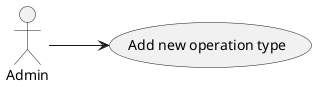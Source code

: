 ﻿@startuml
left to right direction

actor "Admin" as user
usecase "Add new operation type" as goal

user --> goal

@enduml
